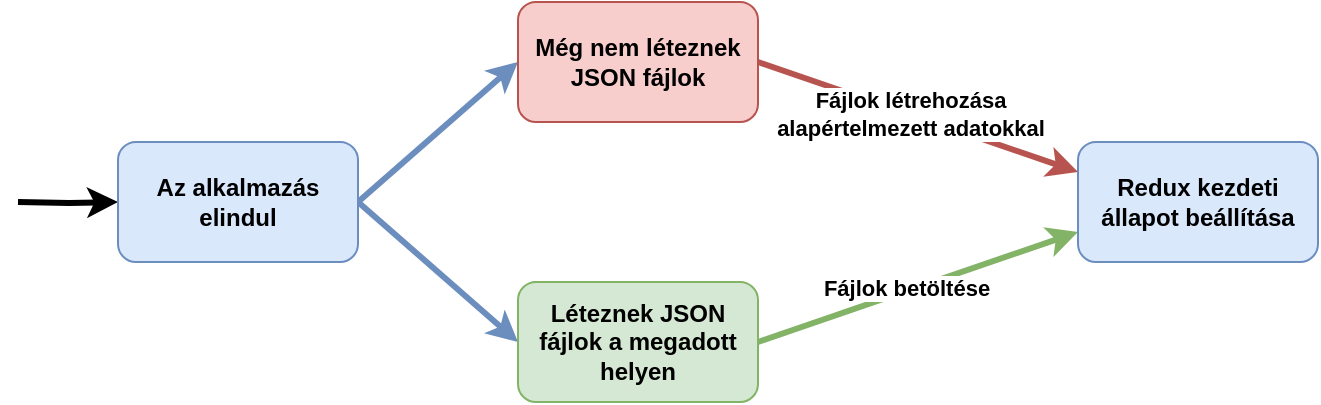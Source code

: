 <mxfile version="14.6.12" type="device"><diagram id="N-sMfUuJGgEAJ4NzaUmu" name="Page-1"><mxGraphModel dx="1422" dy="763" grid="1" gridSize="10" guides="1" tooltips="1" connect="1" arrows="1" fold="1" page="1" pageScale="1" pageWidth="827" pageHeight="1169" math="0" shadow="0"><root><mxCell id="0"/><mxCell id="1" parent="0"/><mxCell id="0u0pJjqdNMZ3EMTBEeAL-3" style="rounded=0;orthogonalLoop=1;jettySize=auto;html=1;entryX=0;entryY=0.5;entryDx=0;entryDy=0;fillColor=#dae8fc;strokeColor=#6c8ebf;strokeWidth=3;exitX=1;exitY=0.5;exitDx=0;exitDy=0;" parent="1" target="0u0pJjqdNMZ3EMTBEeAL-2" edge="1" source="0u0pJjqdNMZ3EMTBEeAL-36"><mxGeometry relative="1" as="geometry"><mxPoint x="300" y="340" as="sourcePoint"/></mxGeometry></mxCell><mxCell id="0u0pJjqdNMZ3EMTBEeAL-5" style="edgeStyle=none;rounded=0;orthogonalLoop=1;jettySize=auto;html=1;entryX=0;entryY=0.5;entryDx=0;entryDy=0;fillColor=#dae8fc;strokeColor=#6c8ebf;strokeWidth=3;exitX=1;exitY=0.5;exitDx=0;exitDy=0;" parent="1" target="0u0pJjqdNMZ3EMTBEeAL-4" edge="1" source="0u0pJjqdNMZ3EMTBEeAL-36"><mxGeometry relative="1" as="geometry"><mxPoint x="290" y="370" as="sourcePoint"/></mxGeometry></mxCell><mxCell id="0u0pJjqdNMZ3EMTBEeAL-10" style="edgeStyle=none;rounded=0;orthogonalLoop=1;jettySize=auto;html=1;exitX=1;exitY=0.5;exitDx=0;exitDy=0;entryX=0;entryY=0.25;entryDx=0;entryDy=0;fillColor=#f8cecc;strokeColor=#b85450;strokeWidth=3;" parent="1" source="0u0pJjqdNMZ3EMTBEeAL-2" target="0u0pJjqdNMZ3EMTBEeAL-8" edge="1"><mxGeometry relative="1" as="geometry"/></mxCell><mxCell id="0u0pJjqdNMZ3EMTBEeAL-13" value="&lt;div&gt;&lt;b&gt;Fájlok létrehozása&lt;/b&gt;&lt;/div&gt;&lt;div&gt;&lt;b&gt;alapértelmezett adatokkal&lt;/b&gt;&lt;/div&gt;" style="edgeLabel;html=1;align=center;verticalAlign=middle;resizable=0;points=[];labelBorderColor=none;spacing=5;spacingLeft=5;" parent="0u0pJjqdNMZ3EMTBEeAL-10" vertex="1" connectable="0"><mxGeometry x="-0.16" y="-1" relative="1" as="geometry"><mxPoint x="6" y="2" as="offset"/></mxGeometry></mxCell><mxCell id="0u0pJjqdNMZ3EMTBEeAL-2" value="&lt;b&gt;Még nem léteznek JSON fájlok&lt;/b&gt;" style="rounded=1;whiteSpace=wrap;html=1;fillColor=#f8cecc;strokeColor=#b85450;" parent="1" vertex="1"><mxGeometry x="360" y="260" width="120" height="60" as="geometry"/></mxCell><mxCell id="0u0pJjqdNMZ3EMTBEeAL-11" style="edgeStyle=none;rounded=0;orthogonalLoop=1;jettySize=auto;html=1;exitX=1;exitY=0.5;exitDx=0;exitDy=0;entryX=0;entryY=0.75;entryDx=0;entryDy=0;fillColor=#d5e8d4;strokeColor=#82b366;strokeWidth=3;" parent="1" source="0u0pJjqdNMZ3EMTBEeAL-4" target="0u0pJjqdNMZ3EMTBEeAL-8" edge="1"><mxGeometry relative="1" as="geometry"/></mxCell><mxCell id="0u0pJjqdNMZ3EMTBEeAL-12" value="&lt;b&gt;Fájlok betöltése&lt;/b&gt;" style="edgeLabel;html=1;align=center;verticalAlign=middle;resizable=0;points=[];" parent="0u0pJjqdNMZ3EMTBEeAL-11" vertex="1" connectable="0"><mxGeometry x="-0.133" y="-3" relative="1" as="geometry"><mxPoint x="3" y="-6" as="offset"/></mxGeometry></mxCell><mxCell id="0u0pJjqdNMZ3EMTBEeAL-4" value="&lt;b&gt;Léteznek JSON fájlok a megadott helyen&lt;/b&gt;" style="rounded=1;whiteSpace=wrap;html=1;fillColor=#d5e8d4;strokeColor=#82b366;" parent="1" vertex="1"><mxGeometry x="360" y="400" width="120" height="60" as="geometry"/></mxCell><mxCell id="0u0pJjqdNMZ3EMTBEeAL-8" value="&lt;b&gt;Redux kezdeti állapot beállítása&lt;/b&gt;" style="rounded=1;whiteSpace=wrap;html=1;fillColor=#dae8fc;strokeColor=#6c8ebf;" parent="1" vertex="1"><mxGeometry x="640" y="330" width="120" height="60" as="geometry"/></mxCell><mxCell id="zh8x6_zZcPU96bXXvZVu-1" style="edgeStyle=orthogonalEdgeStyle;rounded=0;orthogonalLoop=1;jettySize=auto;html=1;entryX=0;entryY=0.5;entryDx=0;entryDy=0;strokeWidth=3;" parent="1" target="0u0pJjqdNMZ3EMTBEeAL-36" edge="1"><mxGeometry relative="1" as="geometry"><mxPoint x="-70" y="360" as="targetPoint"/><mxPoint x="110" y="360" as="sourcePoint"/></mxGeometry></mxCell><mxCell id="0u0pJjqdNMZ3EMTBEeAL-36" value="&lt;div&gt;&lt;b&gt;Az alkalmazás&lt;/b&gt;&lt;/div&gt;&lt;div&gt;&lt;b&gt;elindul&lt;/b&gt;&lt;br&gt;&lt;/div&gt;" style="rounded=1;whiteSpace=wrap;html=1;fillColor=#dae8fc;strokeColor=#6c8ebf;" parent="1" vertex="1"><mxGeometry x="160" y="330" width="120" height="60" as="geometry"/></mxCell></root></mxGraphModel></diagram></mxfile>